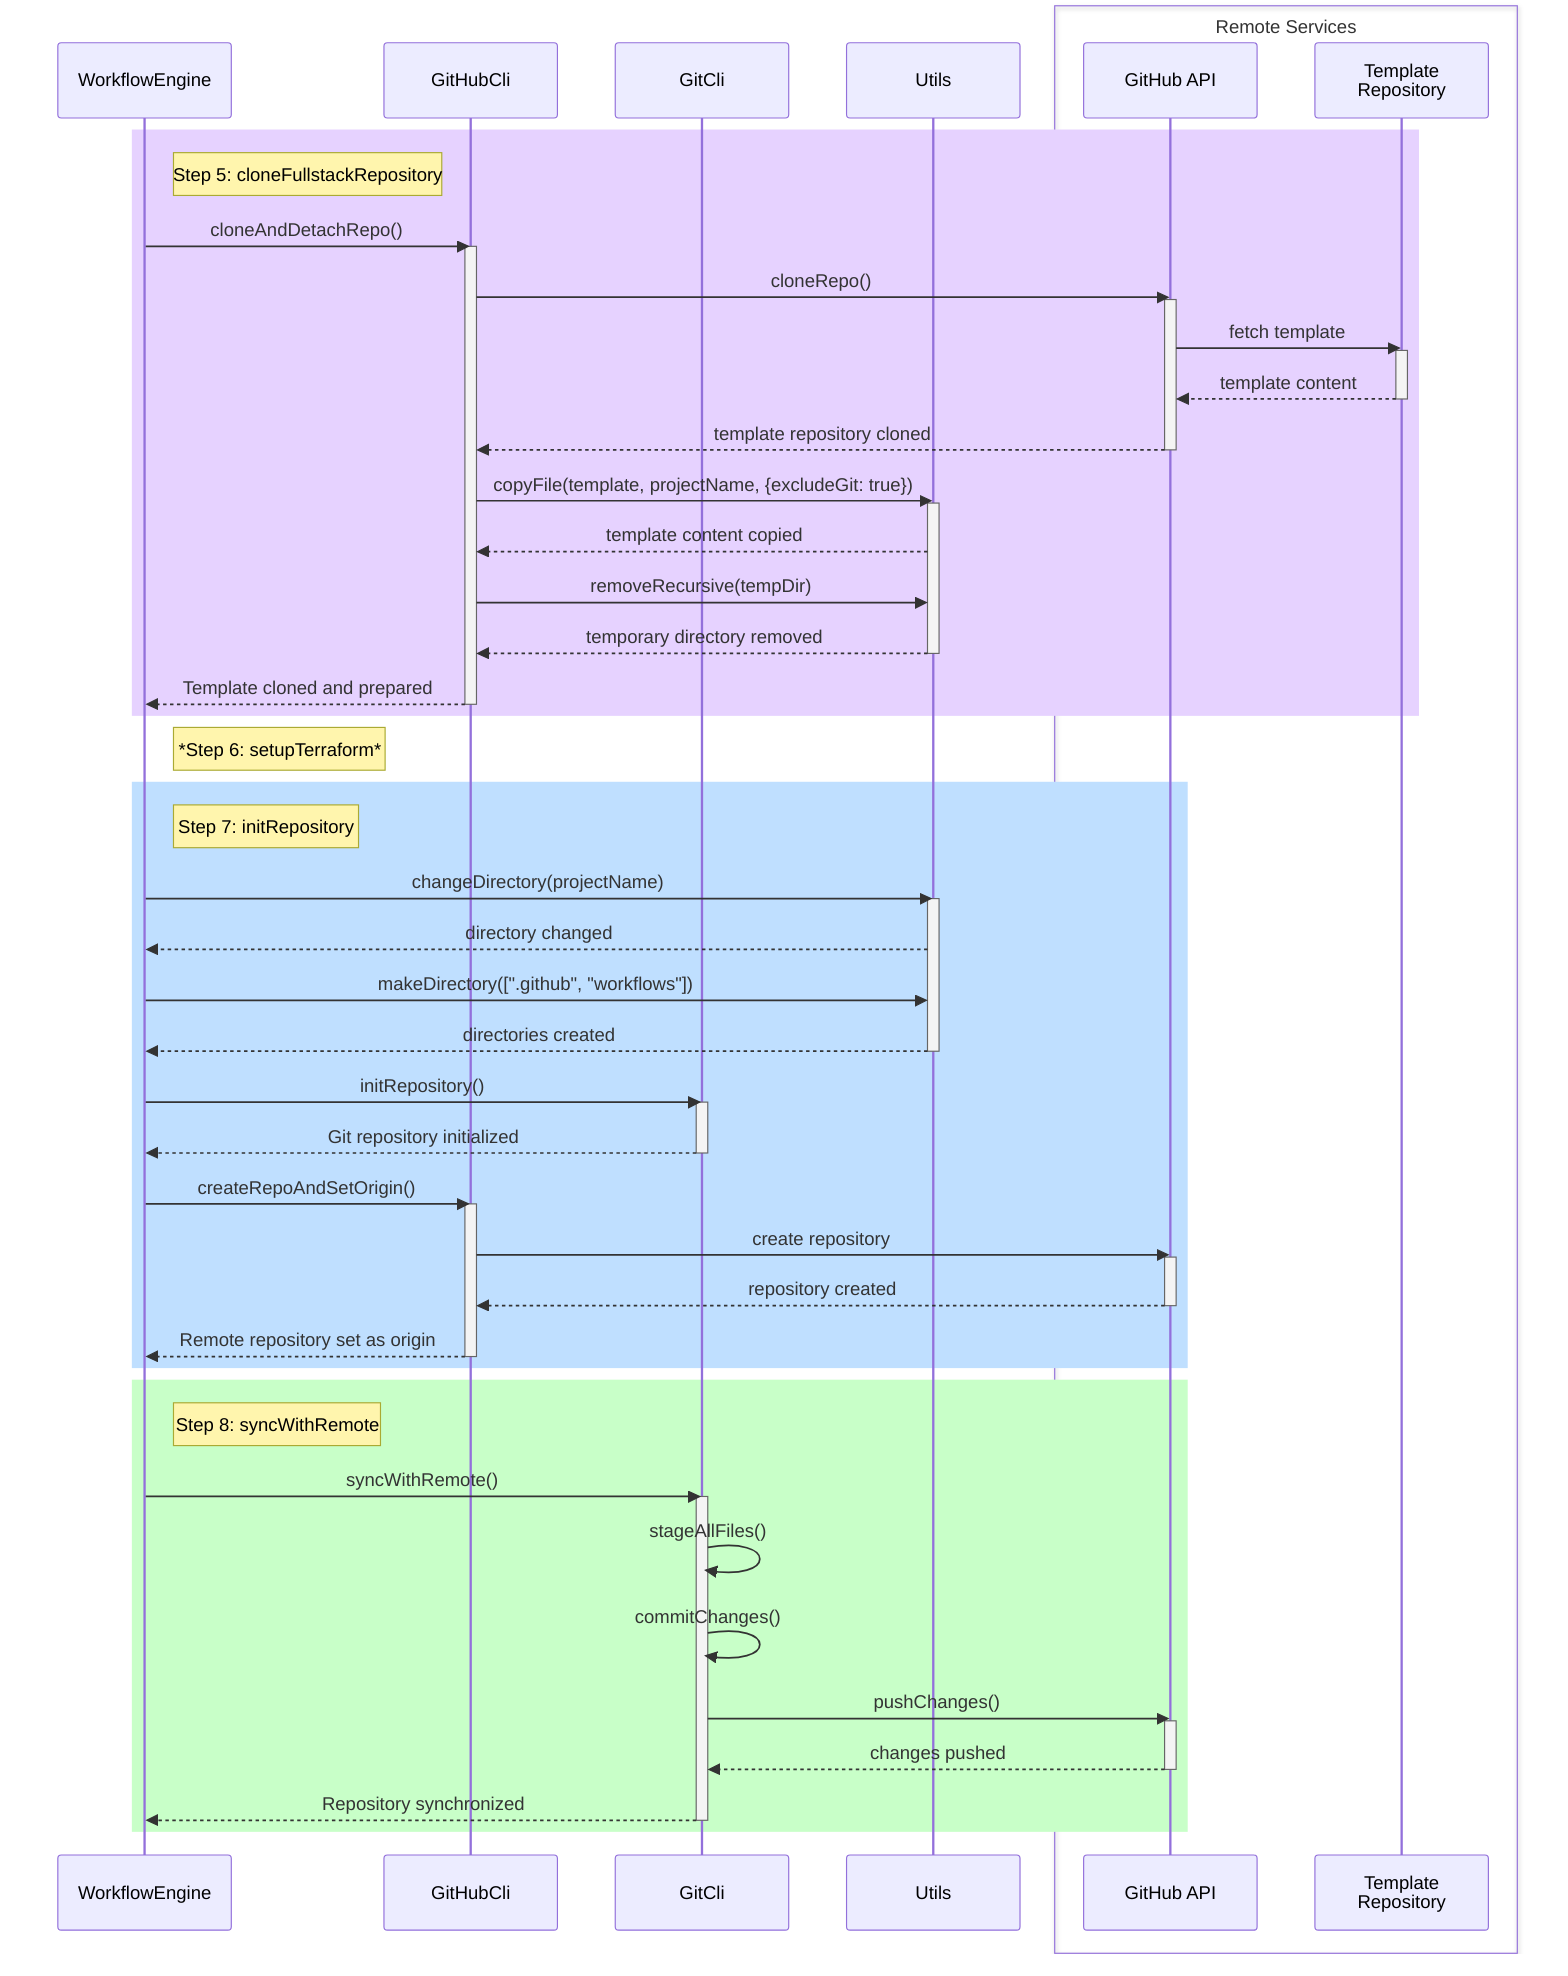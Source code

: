 ---
config:
  theme: default
  look: classic
---
sequenceDiagram
    participant WE as WorkflowEngine
    participant GH as GitHubCli
    participant Git as GitCli
    participant Utils
    
    box Remote Services
    participant GHAPI as GitHub API
    participant Template as Template<br>Repository
    end
    
    rect rgb(230, 210, 255)
    note right of WE: Step 5: cloneFullstackRepository
    WE->>GH: cloneAndDetachRepo()
    activate GH
    GH->>GHAPI: cloneRepo()
    activate GHAPI
    GHAPI->>Template: fetch template
    activate Template
    Template-->>GHAPI: template content
    deactivate Template
    GHAPI-->>GH: template repository cloned
    deactivate GHAPI
    GH->>Utils: copyFile(template, projectName, {excludeGit: true})
    activate Utils
    Utils-->>GH: template content copied
    GH->>Utils: removeRecursive(tempDir)
    Utils-->>GH: temporary directory removed
    deactivate Utils
    GH-->>WE: Template cloned and prepared
    deactivate GH
    end

    note right of WE: *Step 6: setupTerraform*
    
    rect rgb(191, 223, 255)
    note right of WE: Step 7: initRepository
    WE->>Utils: changeDirectory(projectName)
    activate Utils
    Utils-->>WE: directory changed
    WE->>Utils: makeDirectory([".github", "workflows"])
    Utils-->>WE: directories created
    deactivate Utils
    
    WE->>Git: initRepository()
    activate Git
    Git-->>WE: Git repository initialized
    deactivate Git
    
    WE->>GH: createRepoAndSetOrigin()
    activate GH
    GH->>GHAPI: create repository
    activate GHAPI
    GHAPI-->>GH: repository created
    deactivate GHAPI
    GH-->>WE: Remote repository set as origin
    deactivate GH
    end
    
    rect rgb(200, 255, 200)
    note right of WE: Step 8: syncWithRemote
    WE->>Git: syncWithRemote()
    activate Git
    Git->>Git: stageAllFiles()
    Git->>Git: commitChanges()
    Git->>GHAPI: pushChanges()
    activate GHAPI
    GHAPI-->>Git: changes pushed
    deactivate GHAPI
    Git-->>WE: Repository synchronized
    deactivate Git
    end